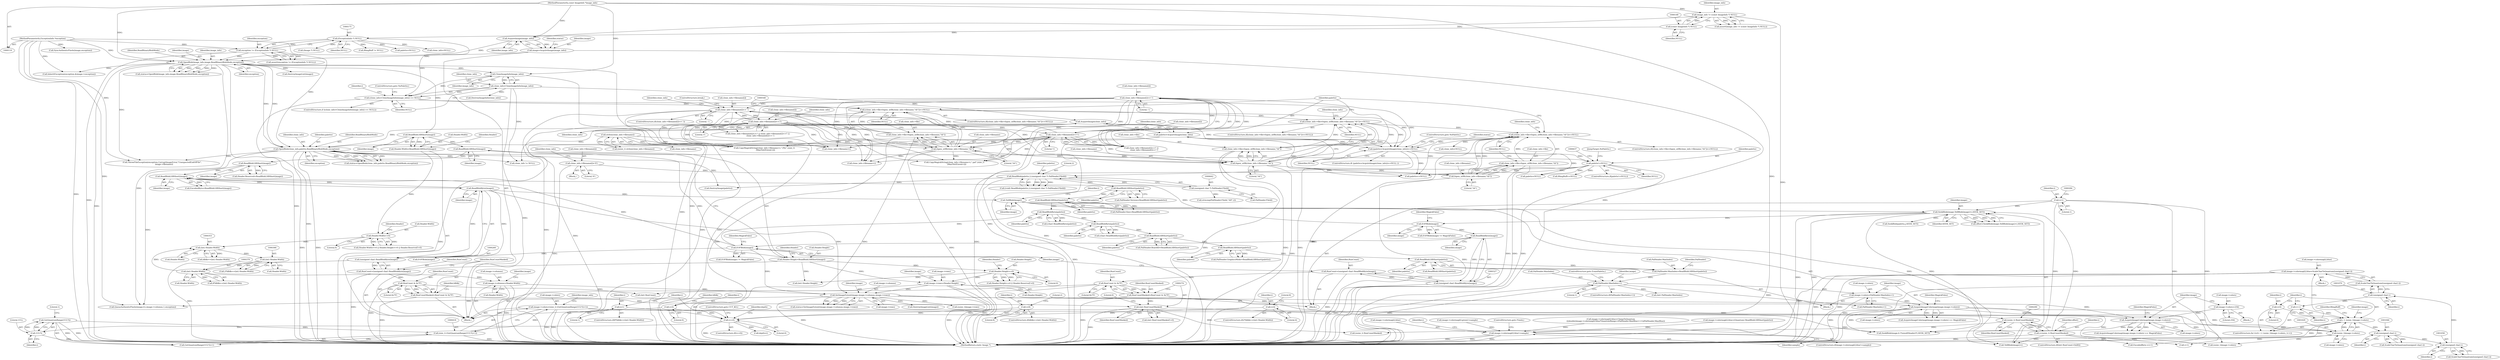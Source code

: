 digraph "0_ImageMagick_f6e9d0d9955e85bdd7540b251cd50d598dacc5e6_7@pointer" {
"1001060" [label="(Call,image->colormap[i].blue=ScaleCharToQuantum((unsigned char) i))"];
"1001068" [label="(Call,ScaleCharToQuantum((unsigned char) i))"];
"1001069" [label="(Call,(unsigned char) i)"];
"1001057" [label="(Call,(unsigned char) i)"];
"1001045" [label="(Call,(unsigned char) i)"];
"1001026" [label="(Call,i < (ssize_t)image->colors)"];
"1001023" [label="(Call,i=0)"];
"1001033" [label="(Call,i++)"];
"1001028" [label="(Call,(ssize_t)image->colors)"];
"1000748" [label="(Call,AcquireImageColormap(image,image->colors))"];
"1000434" [label="(Call,SetImageExtent(image,image->columns,image->rows))"];
"1000332" [label="(Call,EOFBlob(image))"];
"1000328" [label="(Call,ReadBlobByte(image))"];
"1000310" [label="(Call,EOFBlob(image))"];
"1000294" [label="(Call,SeekBlob(image,TellBlob(image)+i,SEEK_SET))"];
"1000297" [label="(Call,TellBlob(image))"];
"1000261" [label="(Call,ReadBlobByte(image))"];
"1000255" [label="(Call,ReadBlobLSBShort(image))"];
"1000229" [label="(Call,ReadBlobLSBShort(image))"];
"1000223" [label="(Call,ReadBlobLSBShort(image))"];
"1000217" [label="(Call,ReadBlobLSBShort(image))"];
"1000189" [label="(Call,OpenBlob(image_info,image,ReadBinaryBlobMode,exception))"];
"1000185" [label="(Call,AcquireImage(image_info))"];
"1000145" [label="(Call,image_info != (const ImageInfo *) NULL)"];
"1000120" [label="(MethodParameterIn,const ImageInfo *image_info)"];
"1000147" [label="(Call,(const ImageInfo *) NULL)"];
"1000183" [label="(Call,image=AcquireImage(image_info))"];
"1000172" [label="(Call,exception != (ExceptionInfo *) NULL)"];
"1000121" [label="(MethodParameterIn,ExceptionInfo *exception)"];
"1000174" [label="(Call,(ExceptionInfo *) NULL)"];
"1000287" [label="(Call,i=(ssize_t) RunCountMasked)"];
"1000289" [label="(Call,(ssize_t) RunCountMasked)"];
"1000273" [label="(Call,(int) RunCountMasked)"];
"1000263" [label="(Call,RunCountMasked=RunCount & 0x7F)"];
"1000265" [label="(Call,RunCount & 0x7F)"];
"1000257" [label="(Call,RunCount=(unsigned char) ReadBlobByte(image))"];
"1000259" [label="(Call,(unsigned char) ReadBlobByte(image))"];
"1000336" [label="(Call,RunCountMasked=RunCount & 0x7F)"];
"1000338" [label="(Call,RunCount & 0x7F)"];
"1000324" [label="(Call,RunCount=(unsigned char) ReadBlobByte(image))"];
"1000326" [label="(Call,(unsigned char) ReadBlobByte(image))"];
"1000278" [label="(Call,i=1)"];
"1000394" [label="(Call,image->columns=Header.Width)"];
"1000378" [label="(Call,(int) Header.Width)"];
"1000365" [label="(Call,(int) Header.Width)"];
"1000352" [label="(Call,(int) Header.Width)"];
"1000233" [label="(Call,Header.Width==0)"];
"1000213" [label="(Call,Header.Width=ReadBlobLSBShort(image))"];
"1000401" [label="(Call,image->rows=Header.Height)"];
"1000239" [label="(Call,Header.Height==0)"];
"1000219" [label="(Call,Header.Height=ReadBlobLSBShort(image))"];
"1000737" [label="(Call,image->colors=PalHeader.MaxIndex+1)"];
"1000731" [label="(Call,PalHeader.MaxIndex<1)"];
"1000696" [label="(Call,PalHeader.MaxIndex=ReadBlobLSBShort(palette))"];
"1000700" [label="(Call,ReadBlobLSBShort(palette))"];
"1000694" [label="(Call,ReadBlobLSBShort(palette))"];
"1000688" [label="(Call,ReadBlobLSBShort(palette))"];
"1000682" [label="(Call,ReadBlobByte(palette))"];
"1000674" [label="(Call,ReadBlobByte(palette))"];
"1000666" [label="(Call,ReadBlobLSBShort(palette))"];
"1000660" [label="(Call,ReadBlobLSBShort(palette))"];
"1000638" [label="(Call,ReadBlob(palette,2,(unsigned char *) PalHeader.FileId))"];
"1000632" [label="(Call,palette!=NULL)"];
"1000612" [label="(Call,OpenBlob(clone_info,palette,ReadBinaryBlobMode,exception))"];
"1000606" [label="(Call,AcquireImage(clone_info))"];
"1000458" [label="(Call,clone_info=CloneImageInfo(image_info))"];
"1000460" [label="(Call,CloneImageInfo(image_info))"];
"1000604" [label="(Call,palette=AcquireImage(clone_info))"];
"1000603" [label="(Call,(palette=AcquireImage(clone_info))==NULL)"];
"1000582" [label="(Call,(clone_info->file=fopen_utf8(clone_info->filename,\"rb\"))==NULL)"];
"1000583" [label="(Call,clone_info->file=fopen_utf8(clone_info->filename,\"rb\"))"];
"1000587" [label="(Call,fopen_utf8(clone_info->filename,\"rb\"))"];
"1000574" [label="(Call,clone_info->filename[i]='\0')"];
"1000567" [label="(Call,fopen_utf8(clone_info->filename,\"rb\"))"];
"1000508" [label="(Call,clone_info->filename[i]==':')"];
"1000501" [label="(Call,clone_info->filename[i]=='\\')"];
"1000493" [label="(Call,clone_info->filename[i]=='/')"];
"1000482" [label="(Call,clone_info->filename[i]=='.')"];
"1000540" [label="(Call,fopen_utf8(clone_info->filename,\"rb\"))"];
"1000468" [label="(Call,strlen(clone_info->filename))"];
"1000562" [label="(Call,(clone_info->file=fopen_utf8(clone_info->filename,\"rb\"))==NULL)"];
"1000563" [label="(Call,clone_info->file=fopen_utf8(clone_info->filename,\"rb\"))"];
"1000535" [label="(Call,(clone_info->file=fopen_utf8(clone_info->filename,\"rb\"))==NULL)"];
"1000536" [label="(Call,clone_info->file=fopen_utf8(clone_info->filename,\"rb\"))"];
"1000457" [label="(Call,(clone_info=CloneImageInfo(image_info)) == NULL)"];
"1000641" [label="(Call,(unsigned char *) PalHeader.FileId)"];
"1000413" [label="(Call,image->colors=(size_t) (GetQuantumRange(1UL*i)+1))"];
"1000417" [label="(Call,(size_t) (GetQuantumRange(1UL*i)+1))"];
"1000420" [label="(Call,GetQuantumRange(1UL*i))"];
"1000421" [label="(Call,1UL*i)"];
"1000387" [label="(Call,i==0)"];
"1000383" [label="(Call,i=1)"];
"1000346" [label="(Call,i=0)"];
"1000357" [label="(Call,i=8)"];
"1000370" [label="(Call,i=4)"];
"1001011" [label="(Call,AcquireImageColormap(image,image->colors))"];
"1001004" [label="(Call,image->colors=256)"];
"1001301" [label="(Call,image->colormap[i].blue!=sample)"];
"1001420" [label="(Call,clone_info != NULL)"];
"1000321" [label="(Call,(ssize_t) RunCountMasked)"];
"1000312" [label="(Identifier,MagickFalse)"];
"1000188" [label="(Identifier,status)"];
"1000461" [label="(Identifier,image_info)"];
"1000192" [label="(Identifier,ReadBinaryBlobMode)"];
"1000739" [label="(Identifier,image)"];
"1000574" [label="(Call,clone_info->filename[i]='\0')"];
"1000572" [label="(Identifier,NULL)"];
"1000454" [label="(Call,DestroyImageList(image))"];
"1000291" [label="(Identifier,RunCountMasked)"];
"1000310" [label="(Call,EOFBlob(image))"];
"1000613" [label="(Identifier,clone_info)"];
"1001026" [label="(Call,i < (ssize_t)image->colors)"];
"1000227" [label="(Identifier,Header)"];
"1000287" [label="(Call,i=(ssize_t) RunCountMasked)"];
"1000606" [label="(Call,AcquireImage(clone_info))"];
"1000568" [label="(Call,clone_info->filename)"];
"1000674" [label="(Call,ReadBlobByte(palette))"];
"1000488" [label="(Literal,'.')"];
"1000582" [label="(Call,(clone_info->file=fopen_utf8(clone_info->filename,\"rb\"))==NULL)"];
"1000534" [label="(ControlStructure,if((clone_info->file=fopen_utf8(clone_info->filename,\"rb\"))==NULL))"];
"1000333" [label="(Identifier,image)"];
"1000459" [label="(Identifier,clone_info)"];
"1001263" [label="(Call,(ssize_t)image->colors)"];
"1000359" [label="(Literal,8)"];
"1000380" [label="(Call,Header.Width)"];
"1000348" [label="(Literal,0)"];
"1000493" [label="(Call,clone_info->filename[i]=='/')"];
"1000185" [label="(Call,AcquireImage(image_info))"];
"1000294" [label="(Call,SeekBlob(image,TellBlob(image)+i,SEEK_SET))"];
"1000608" [label="(Identifier,NULL)"];
"1000545" [label="(Identifier,NULL)"];
"1000661" [label="(Identifier,palette)"];
"1000631" [label="(ControlStructure,if(palette!=NULL))"];
"1000401" [label="(Call,image->rows=Header.Height)"];
"1000583" [label="(Call,clone_info->file=fopen_utf8(clone_info->filename,\"rb\"))"];
"1001012" [label="(Identifier,image)"];
"1000730" [label="(ControlStructure,if(PalHeader.MaxIndex<1))"];
"1000947" [label="(Call,image->colormap[i].blue=(Quantum) ReadBlobLSBShort(palette))"];
"1000636" [label="(Call,(void) ReadBlob(palette,2,(unsigned char *) PalHeader.FileId))"];
"1000584" [label="(Call,clone_info->file)"];
"1001301" [label="(Call,image->colormap[i].blue!=sample)"];
"1000144" [label="(Call,assert(image_info != (const ImageInfo *) NULL))"];
"1000540" [label="(Call,fopen_utf8(clone_info->filename,\"rb\"))"];
"1001068" [label="(Call,ScaleCharToQuantum((unsigned char) i))"];
"1000834" [label="(Call,SeekBlob(palette,j,SEEK_SET))"];
"1001025" [label="(Literal,0)"];
"1000340" [label="(Literal,0x7F)"];
"1000581" [label="(ControlStructure,if((clone_info->file=fopen_utf8(clone_info->filename,\"rb\"))==NULL))"];
"1000591" [label="(Literal,\"rb\")"];
"1001342" [label="(Call,(ssize_t)image->rows)"];
"1000635" [label="(Block,)"];
"1000511" [label="(Identifier,clone_info)"];
"1000283" [label="(Call,(int) RunCount)"];
"1000602" [label="(ControlStructure,if( (palette=AcquireImage(clone_info))==NULL ))"];
"1001016" [label="(Identifier,MagickFalse)"];
"1000612" [label="(Call,OpenBlob(clone_info,palette,ReadBinaryBlobMode,exception))"];
"1000541" [label="(Call,clone_info->filename)"];
"1000265" [label="(Call,RunCount & 0x7F)"];
"1000234" [label="(Call,Header.Width)"];
"1000326" [label="(Call,(unsigned char) ReadBlobByte(image))"];
"1000682" [label="(Call,ReadBlobByte(palette))"];
"1000998" [label="(JumpTarget,NoPalette:)"];
"1000490" [label="(ControlStructure,break;)"];
"1000694" [label="(Call,ReadBlobLSBShort(palette))"];
"1000207" [label="(Call,palette=NULL)"];
"1000221" [label="(Identifier,Header)"];
"1001302" [label="(Call,image->colormap[i].blue)"];
"1000420" [label="(Call,GetQuantumRange(1UL*i))"];
"1000456" [label="(ControlStructure,if ((clone_info=CloneImageInfo(image_info)) == NULL))"];
"1000336" [label="(Call,RunCountMasked=RunCount & 0x7F)"];
"1000732" [label="(Call,PalHeader.MaxIndex)"];
"1000800" [label="(Call,(int) PalHeader.MaxIndex)"];
"1000189" [label="(Call,OpenBlob(image_info,image,ReadBinaryBlobMode,exception))"];
"1000502" [label="(Call,clone_info->filename[i])"];
"1000173" [label="(Identifier,exception)"];
"1000689" [label="(Identifier,palette)"];
"1000610" [label="(Call,status=OpenBlob(clone_info,palette,ReadBinaryBlobMode,exception))"];
"1001069" [label="(Call,(unsigned char) i)"];
"1000191" [label="(Identifier,image)"];
"1001309" [label="(Identifier,sample)"];
"1000434" [label="(Call,SetImageExtent(image,image->columns,image->rows))"];
"1000567" [label="(Call,fopen_utf8(clone_info->filename,\"rb\"))"];
"1000458" [label="(Call,clone_info=CloneImageInfo(image_info))"];
"1000410" [label="(Identifier,image)"];
"1000605" [label="(Identifier,palette)"];
"1000549" [label="(Call,CopyMagickString(clone_info->filename+i,\".pal\",(size_t)\n        (MaxTextExtent-i)))"];
"1000753" [label="(Identifier,MagickFalse)"];
"1000439" [label="(Call,image->rows)"];
"1000266" [label="(Identifier,RunCount)"];
"1000371" [label="(Identifier,i)"];
"1000648" [label="(Call,strncmp(PalHeader.FileId,\"AH\",2))"];
"1000634" [label="(Identifier,NULL)"];
"1000481" [label="(ControlStructure,if(clone_info->filename[i]=='.'))"];
"1000257" [label="(Call,RunCount=(unsigned char) ReadBlobByte(image))"];
"1000737" [label="(Call,image->colors=PalHeader.MaxIndex+1)"];
"1000564" [label="(Call,clone_info->file)"];
"1000684" [label="(Call,PalHeader.BoardID=ReadBlobLSBShort(palette))"];
"1000172" [label="(Call,exception != (ExceptionInfo *) NULL)"];
"1000256" [label="(Identifier,image)"];
"1000314" [label="(Call,EncodedByte-=i+1)"];
"1000667" [label="(Identifier,palette)"];
"1001022" [label="(ControlStructure,for (i=0; i < (ssize_t)image->colors; i++))"];
"1000258" [label="(Identifier,RunCount)"];
"1001034" [label="(Identifier,i)"];
"1000292" [label="(Call,offset=SeekBlob(image,TellBlob(image)+i,SEEK_SET))"];
"1000241" [label="(Identifier,Header)"];
"1000121" [label="(MethodParameterIn,ExceptionInfo *exception)"];
"1000388" [label="(Identifier,i)"];
"1000696" [label="(Call,PalHeader.MaxIndex=ReadBlobLSBShort(palette))"];
"1000316" [label="(Call,i+1)"];
"1001044" [label="(Call,ScaleCharToQuantum((unsigned char) i))"];
"1000370" [label="(Call,i=4)"];
"1000276" [label="(Literal,0)"];
"1000680" [label="(Call,(char) ReadBlobByte(palette))"];
"1000609" [label="(ControlStructure,goto NoPalette;)"];
"1000171" [label="(Call,assert(exception != (ExceptionInfo *) NULL))"];
"1000361" [label="(Call,2*ldblk==(int) Header.Width)"];
"1000580" [label="(Literal,'\0')"];
"1000562" [label="(Call,(clone_info->file=fopen_utf8(clone_info->filename,\"rb\"))==NULL)"];
"1000394" [label="(Call,image->columns=Header.Width)"];
"1000243" [label="(Literal,0)"];
"1001003" [label="(Block,)"];
"1000463" [label="(ControlStructure,goto NoPalette;)"];
"1000233" [label="(Call,Header.Width==0)"];
"1001027" [label="(Identifier,i)"];
"1001300" [label="(ControlStructure,if(image->colormap[i].blue!=sample))"];
"1000190" [label="(Identifier,image_info)"];
"1000614" [label="(Identifier,palette)"];
"1000499" [label="(Literal,'/')"];
"1000639" [label="(Identifier,palette)"];
"1000627" [label="(Call,palette=NULL)"];
"1000604" [label="(Call,palette=AcquireImage(clone_info))"];
"1000193" [label="(Identifier,exception)"];
"1000346" [label="(Call,i=0)"];
"1000641" [label="(Call,(unsigned char *) PalHeader.FileId)"];
"1000295" [label="(Identifier,image)"];
"1001269" [label="(Identifier,i)"];
"1000447" [label="(Call,InheritException(exception,&image->exception))"];
"1000700" [label="(Call,ReadBlobLSBShort(palette))"];
"1000643" [label="(Call,PalHeader.FileId)"];
"1001073" [label="(Identifier,BImgBuff)"];
"1000299" [label="(Identifier,i)"];
"1000210" [label="(Call,clone_info=NULL)"];
"1000741" [label="(Call,PalHeader.MaxIndex+1)"];
"1000469" [label="(Call,clone_info->filename)"];
"1000253" [label="(Call,EncodedByte=ReadBlobLSBShort(image))"];
"1000365" [label="(Call,(int) Header.Width)"];
"1000509" [label="(Call,clone_info->filename[i])"];
"1001008" [label="(Literal,256)"];
"1000383" [label="(Call,i=1)"];
"1000414" [label="(Call,image->colors)"];
"1000638" [label="(Call,ReadBlob(palette,2,(unsigned char *) PalHeader.FileId))"];
"1000575" [label="(Call,clone_info->filename[i])"];
"1000422" [label="(Literal,1UL)"];
"1000367" [label="(Call,Header.Width)"];
"1000640" [label="(Literal,2)"];
"1000184" [label="(Identifier,image)"];
"1000229" [label="(Call,ReadBlobLSBShort(image))"];
"1000536" [label="(Call,clone_info->file=fopen_utf8(clone_info->filename,\"rb\"))"];
"1001352" [label="(Call,QueueAuthenticPixels(image,0,i,image->columns,1,exception))"];
"1000615" [label="(Identifier,ReadBinaryBlobMode)"];
"1000749" [label="(Identifier,image)"];
"1000386" [label="(ControlStructure,if(i==0))"];
"1001432" [label="(Call,ThrowFileException(exception,CorruptImageError,\"UnexpectedEndOfFile\",\n      image->filename))"];
"1000279" [label="(Identifier,i)"];
"1000494" [label="(Call,clone_info->filename[i])"];
"1000424" [label="(Literal,1)"];
"1000338" [label="(Call,RunCount & 0x7F)"];
"1000376" [label="(Literal,8)"];
"1000277" [label="(Block,)"];
"1000351" [label="(Identifier,ldblk)"];
"1000611" [label="(Identifier,status)"];
"1001290" [label="(Call,image->colormap[i].green!=sample)"];
"1000656" [label="(Call,PalHeader.Version=ReadBlobLSBShort(palette))"];
"1000483" [label="(Call,clone_info->filename[i])"];
"1000183" [label="(Call,image=AcquireImage(image_info))"];
"1000262" [label="(Identifier,image)"];
"1001429" [label="(Call,EOFBlob(image))"];
"1001045" [label="(Call,(unsigned char) i)"];
"1001000" [label="(Call,palette==NULL)"];
"1000701" [label="(Identifier,palette)"];
"1000309" [label="(Call,EOFBlob(image) != MagickFalse)"];
"1000587" [label="(Call,fopen_utf8(clone_info->filename,\"rb\"))"];
"1000363" [label="(Literal,2)"];
"1000595" [label="(Identifier,clone_info)"];
"1000350" [label="(Call,ldblk==(int) Header.Width)"];
"1000666" [label="(Call,ReadBlobLSBShort(palette))"];
"1000413" [label="(Call,image->colors=(size_t) (GetQuantumRange(1UL*i)+1))"];
"1000230" [label="(Identifier,image)"];
"1001059" [label="(Identifier,i)"];
"1000280" [label="(Literal,1)"];
"1000514" [label="(Literal,':')"];
"1000697" [label="(Call,PalHeader.MaxIndex)"];
"1000573" [label="(Block,)"];
"1000293" [label="(Identifier,offset)"];
"1000500" [label="(Call,clone_info->filename[i]=='\\' ||\n         clone_info->filename[i]==':')"];
"1001310" [label="(ControlStructure,goto Finish;)"];
"1000390" [label="(ControlStructure,goto CUT_KO;)"];
"1001013" [label="(Call,image->colors)"];
"1000263" [label="(Call,RunCountMasked=RunCount & 0x7F)"];
"1001057" [label="(Call,(unsigned char) i)"];
"1000331" [label="(Call,EOFBlob(image) != MagickFalse)"];
"1000603" [label="(Call,(palette=AcquireImage(clone_info))==NULL)"];
"1000736" [label="(ControlStructure,goto ErasePalette;)"];
"1000255" [label="(Call,ReadBlobLSBShort(image))"];
"1000508" [label="(Call,clone_info->filename[i]==':')"];
"1000324" [label="(Call,RunCount=(unsigned char) ReadBlobByte(image))"];
"1000289" [label="(Call,(ssize_t) RunCountMasked)"];
"1000387" [label="(Call,i==0)"];
"1000223" [label="(Call,ReadBlobLSBShort(image))"];
"1000465" [label="(Identifier,i)"];
"1000217" [label="(Call,ReadBlobLSBShort(image))"];
"1000204" [label="(Call,(Image *) NULL)"];
"1000683" [label="(Identifier,palette)"];
"1000738" [label="(Call,image->colors)"];
"1000267" [label="(Literal,0x7F)"];
"1000417" [label="(Call,(size_t) (GetQuantumRange(1UL*i)+1))"];
"1000147" [label="(Call,(const ImageInfo *) NULL)"];
"1001056" [label="(Call,ScaleCharToQuantum((unsigned char) i))"];
"1000238" [label="(Call,Header.Height==0 || Header.Reserved!=0)"];
"1000704" [label="(Identifier,PalHeader)"];
"1000349" [label="(ControlStructure,if(ldblk==(int) Header.Width))"];
"1000588" [label="(Call,clone_info->filename)"];
"1000482" [label="(Call,clone_info->filename[i]=='.')"];
"1000492" [label="(Call,clone_info->filename[i]=='/' || clone_info->filename[i]=='\\' ||\n         clone_info->filename[i]==':')"];
"1000261" [label="(Call,ReadBlobByte(image))"];
"1000598" [label="(Call,clone_info=NULL)"];
"1000633" [label="(Identifier,palette)"];
"1000632" [label="(Call,palette!=NULL)"];
"1000577" [label="(Identifier,clone_info)"];
"1000460" [label="(Call,CloneImageInfo(image_info))"];
"1000507" [label="(Literal,'\\')"];
"1000122" [label="(Block,)"];
"1000968" [label="(Call,image->colormap[i].blue=ClampToQuantum\n                (((double)image->colormap[i].blue*QuantumRange+(PalHeader.MaxBlue>>1))/PalHeader.MaxBlue))"];
"1000296" [label="(Call,TellBlob(image)+i)"];
"1000145" [label="(Call,image_info != (const ImageInfo *) NULL)"];
"1001107" [label="(Call,(int) Header.Height)"];
"1000358" [label="(Identifier,i)"];
"1000337" [label="(Identifier,RunCountMasked)"];
"1000731" [label="(Call,PalHeader.MaxIndex<1)"];
"1001071" [label="(Identifier,i)"];
"1000385" [label="(Literal,1)"];
"1000214" [label="(Call,Header.Width)"];
"1000403" [label="(Identifier,image)"];
"1001005" [label="(Call,image->colors)"];
"1000237" [label="(Literal,0)"];
"1000675" [label="(Identifier,palette)"];
"1001023" [label="(Call,i=0)"];
"1001030" [label="(Call,image->colors)"];
"1000625" [label="(Call,DestroyImage(palette))"];
"1001084" [label="(Call,BImgBuff==NULL)"];
"1000275" [label="(Identifier,RunCountMasked)"];
"1000735" [label="(Literal,1)"];
"1000325" [label="(Identifier,RunCount)"];
"1001011" [label="(Call,AcquireImageColormap(image,image->colors))"];
"1000224" [label="(Identifier,image)"];
"1000332" [label="(Call,EOFBlob(image))"];
"1000392" [label="(Identifier,depth)"];
"1000339" [label="(Identifier,RunCount)"];
"1000372" [label="(Literal,4)"];
"1000281" [label="(ControlStructure,if((int) RunCount<0x80))"];
"1000695" [label="(Identifier,palette)"];
"1001040" [label="(Identifier,image)"];
"1000273" [label="(Call,(int) RunCountMasked)"];
"1001033" [label="(Call,i++)"];
"1000240" [label="(Call,Header.Height)"];
"1000421" [label="(Call,1UL*i)"];
"1000354" [label="(Call,Header.Width)"];
"1000706" [label="(Call,ReadBlobLSBShort(palette))"];
"1001090" [label="(Call,SeekBlob(image,6 /*sizeof(Header)*/,SEEK_SET))"];
"1001010" [label="(Call,AcquireImageColormap(image,image->colors) == MagickFalse)"];
"1000544" [label="(Literal,\"rb\")"];
"1000373" [label="(ControlStructure,if(8*ldblk==(int) Header.Width))"];
"1000672" [label="(Call,(char) ReadBlobByte(palette))"];
"1001024" [label="(Identifier,i)"];
"1000219" [label="(Call,Header.Height=ReadBlobLSBShort(image))"];
"1000347" [label="(Identifier,i)"];
"1001395" [label="(Call,SyncAuthenticPixels(image,exception))"];
"1000186" [label="(Identifier,image_info)"];
"1000561" [label="(ControlStructure,if((clone_info->file=fopen_utf8(clone_info->filename,\"rb\"))==NULL))"];
"1000535" [label="(Call,(clone_info->file=fopen_utf8(clone_info->filename,\"rb\"))==NULL)"];
"1000585" [label="(Identifier,clone_info)"];
"1000537" [label="(Call,clone_info->file)"];
"1000432" [label="(Call,status=SetImageExtent(image,image->columns,image->rows))"];
"1000300" [label="(Identifier,SEEK_SET)"];
"1000328" [label="(Call,ReadBlobByte(image))"];
"1001061" [label="(Call,image->colormap[i].blue)"];
"1000311" [label="(Identifier,image)"];
"1000435" [label="(Identifier,image)"];
"1000592" [label="(Identifier,NULL)"];
"1000232" [label="(Call,Header.Width==0 || Header.Height==0 || Header.Reserved!=0)"];
"1000352" [label="(Call,(int) Header.Width)"];
"1000391" [label="(Call,depth=i)"];
"1000662" [label="(Call,PalHeader.Size=ReadBlobLSBShort(palette))"];
"1000374" [label="(Call,8*ldblk==(int) Header.Width)"];
"1001446" [label="(MethodReturn,static Image *)"];
"1000563" [label="(Call,clone_info->file=fopen_utf8(clone_info->filename,\"rb\"))"];
"1001035" [label="(Block,)"];
"1000457" [label="(Call,(clone_info=CloneImageInfo(image_info)) == NULL)"];
"1000269" [label="(Identifier,ldblk)"];
"1000239" [label="(Call,Header.Height==0)"];
"1000747" [label="(Call,AcquireImageColormap(image,image->colors) == MagickFalse)"];
"1000419" [label="(Call,GetQuantumRange(1UL*i)+1)"];
"1000246" [label="(Identifier,Header)"];
"1001060" [label="(Call,image->colormap[i].blue=ScaleCharToQuantum((unsigned char) i))"];
"1000384" [label="(Identifier,i)"];
"1000504" [label="(Identifier,clone_info)"];
"1000748" [label="(Call,AcquireImageColormap(image,image->colors))"];
"1000395" [label="(Call,image->columns)"];
"1000660" [label="(Call,ReadBlobLSBShort(palette))"];
"1000288" [label="(Identifier,i)"];
"1000523" [label="(Call,clone_info->filename+i)"];
"1000149" [label="(Identifier,NULL)"];
"1000402" [label="(Call,image->rows)"];
"1000423" [label="(Identifier,i)"];
"1000571" [label="(Literal,\"rb\")"];
"1000398" [label="(Call,Header.Width)"];
"1000468" [label="(Call,strlen(clone_info->filename))"];
"1000550" [label="(Call,clone_info->filename+i)"];
"1000466" [label="(Call,(ssize_t) strlen(clone_info->filename))"];
"1000174" [label="(Call,(ExceptionInfo *) NULL)"];
"1000750" [label="(Call,image->colors)"];
"1000616" [label="(Identifier,exception)"];
"1000272" [label="(Call,(int) RunCountMasked!=0)"];
"1000329" [label="(Identifier,image)"];
"1000298" [label="(Identifier,image)"];
"1000496" [label="(Identifier,clone_info)"];
"1000360" [label="(ControlStructure,if(2*ldblk==(int) Header.Width))"];
"1000522" [label="(Call,CopyMagickString(clone_info->filename+i,\".PAL\",(size_t)\n    (MaxTextExtent-i)))"];
"1000176" [label="(Identifier,NULL)"];
"1000596" [label="(Call,DestroyImageInfo(clone_info))"];
"1000264" [label="(Identifier,RunCountMasked)"];
"1001402" [label="(Call,BImgBuff != NULL)"];
"1000278" [label="(Call,i=1)"];
"1000120" [label="(MethodParameterIn,const ImageInfo *image_info)"];
"1000607" [label="(Identifier,clone_info)"];
"1000201" [label="(Call,DestroyImageList(image))"];
"1000357" [label="(Call,i=8)"];
"1000220" [label="(Call,Header.Height)"];
"1000690" [label="(Call,PalHeader.GraphicsMode=ReadBlobLSBShort(palette))"];
"1000334" [label="(Identifier,MagickFalse)"];
"1000688" [label="(Call,ReadBlobLSBShort(palette))"];
"1000501" [label="(Call,clone_info->filename[i]=='\\')"];
"1000187" [label="(Call,status=OpenBlob(image_info,image,ReadBinaryBlobMode,exception))"];
"1000378" [label="(Call,(int) Header.Width)"];
"1000218" [label="(Identifier,image)"];
"1001047" [label="(Identifier,i)"];
"1000462" [label="(Identifier,NULL)"];
"1000225" [label="(Call,Header.Reserved=ReadBlobLSBShort(image))"];
"1000405" [label="(Call,Header.Height)"];
"1001028" [label="(Call,(ssize_t)image->colors)"];
"1000259" [label="(Call,(unsigned char) ReadBlobByte(image))"];
"1000428" [label="(Identifier,image_info)"];
"1001004" [label="(Call,image->colors=256)"];
"1000436" [label="(Call,image->columns)"];
"1000297" [label="(Call,TellBlob(image))"];
"1000146" [label="(Identifier,image_info)"];
"1000213" [label="(Call,Header.Width=ReadBlobLSBShort(image))"];
"1000389" [label="(Literal,0)"];
"1001060" -> "1001035"  [label="AST: "];
"1001060" -> "1001068"  [label="CFG: "];
"1001061" -> "1001060"  [label="AST: "];
"1001068" -> "1001060"  [label="AST: "];
"1001034" -> "1001060"  [label="CFG: "];
"1001060" -> "1001446"  [label="DDG: "];
"1001060" -> "1001446"  [label="DDG: "];
"1001068" -> "1001060"  [label="DDG: "];
"1001060" -> "1001301"  [label="DDG: "];
"1001068" -> "1001069"  [label="CFG: "];
"1001069" -> "1001068"  [label="AST: "];
"1001068" -> "1001446"  [label="DDG: "];
"1001069" -> "1001068"  [label="DDG: "];
"1001069" -> "1001071"  [label="CFG: "];
"1001070" -> "1001069"  [label="AST: "];
"1001071" -> "1001069"  [label="AST: "];
"1001069" -> "1001033"  [label="DDG: "];
"1001057" -> "1001069"  [label="DDG: "];
"1001057" -> "1001056"  [label="AST: "];
"1001057" -> "1001059"  [label="CFG: "];
"1001058" -> "1001057"  [label="AST: "];
"1001059" -> "1001057"  [label="AST: "];
"1001056" -> "1001057"  [label="CFG: "];
"1001057" -> "1001056"  [label="DDG: "];
"1001045" -> "1001057"  [label="DDG: "];
"1001045" -> "1001044"  [label="AST: "];
"1001045" -> "1001047"  [label="CFG: "];
"1001046" -> "1001045"  [label="AST: "];
"1001047" -> "1001045"  [label="AST: "];
"1001044" -> "1001045"  [label="CFG: "];
"1001045" -> "1001044"  [label="DDG: "];
"1001026" -> "1001045"  [label="DDG: "];
"1001026" -> "1001022"  [label="AST: "];
"1001026" -> "1001028"  [label="CFG: "];
"1001027" -> "1001026"  [label="AST: "];
"1001028" -> "1001026"  [label="AST: "];
"1001040" -> "1001026"  [label="CFG: "];
"1001073" -> "1001026"  [label="CFG: "];
"1001026" -> "1001446"  [label="DDG: "];
"1001026" -> "1001446"  [label="DDG: "];
"1001023" -> "1001026"  [label="DDG: "];
"1001033" -> "1001026"  [label="DDG: "];
"1001028" -> "1001026"  [label="DDG: "];
"1001023" -> "1001022"  [label="AST: "];
"1001023" -> "1001025"  [label="CFG: "];
"1001024" -> "1001023"  [label="AST: "];
"1001025" -> "1001023"  [label="AST: "];
"1001027" -> "1001023"  [label="CFG: "];
"1001033" -> "1001022"  [label="AST: "];
"1001033" -> "1001034"  [label="CFG: "];
"1001034" -> "1001033"  [label="AST: "];
"1001027" -> "1001033"  [label="CFG: "];
"1001028" -> "1001030"  [label="CFG: "];
"1001029" -> "1001028"  [label="AST: "];
"1001030" -> "1001028"  [label="AST: "];
"1001028" -> "1001446"  [label="DDG: "];
"1000748" -> "1001028"  [label="DDG: "];
"1000413" -> "1001028"  [label="DDG: "];
"1001011" -> "1001028"  [label="DDG: "];
"1001028" -> "1001263"  [label="DDG: "];
"1000748" -> "1000747"  [label="AST: "];
"1000748" -> "1000750"  [label="CFG: "];
"1000749" -> "1000748"  [label="AST: "];
"1000750" -> "1000748"  [label="AST: "];
"1000753" -> "1000748"  [label="CFG: "];
"1000748" -> "1001446"  [label="DDG: "];
"1000748" -> "1000747"  [label="DDG: "];
"1000748" -> "1000747"  [label="DDG: "];
"1000434" -> "1000748"  [label="DDG: "];
"1000737" -> "1000748"  [label="DDG: "];
"1000748" -> "1001011"  [label="DDG: "];
"1000748" -> "1001090"  [label="DDG: "];
"1000748" -> "1001263"  [label="DDG: "];
"1000434" -> "1000432"  [label="AST: "];
"1000434" -> "1000439"  [label="CFG: "];
"1000435" -> "1000434"  [label="AST: "];
"1000436" -> "1000434"  [label="AST: "];
"1000439" -> "1000434"  [label="AST: "];
"1000432" -> "1000434"  [label="CFG: "];
"1000434" -> "1001446"  [label="DDG: "];
"1000434" -> "1001446"  [label="DDG: "];
"1000434" -> "1000432"  [label="DDG: "];
"1000434" -> "1000432"  [label="DDG: "];
"1000434" -> "1000432"  [label="DDG: "];
"1000332" -> "1000434"  [label="DDG: "];
"1000261" -> "1000434"  [label="DDG: "];
"1000394" -> "1000434"  [label="DDG: "];
"1000401" -> "1000434"  [label="DDG: "];
"1000434" -> "1000454"  [label="DDG: "];
"1000434" -> "1001011"  [label="DDG: "];
"1000434" -> "1001090"  [label="DDG: "];
"1000434" -> "1001342"  [label="DDG: "];
"1000434" -> "1001352"  [label="DDG: "];
"1000332" -> "1000331"  [label="AST: "];
"1000332" -> "1000333"  [label="CFG: "];
"1000333" -> "1000332"  [label="AST: "];
"1000334" -> "1000332"  [label="CFG: "];
"1000332" -> "1000255"  [label="DDG: "];
"1000332" -> "1000297"  [label="DDG: "];
"1000332" -> "1000331"  [label="DDG: "];
"1000328" -> "1000332"  [label="DDG: "];
"1000332" -> "1001429"  [label="DDG: "];
"1000328" -> "1000326"  [label="AST: "];
"1000328" -> "1000329"  [label="CFG: "];
"1000329" -> "1000328"  [label="AST: "];
"1000326" -> "1000328"  [label="CFG: "];
"1000328" -> "1000326"  [label="DDG: "];
"1000310" -> "1000328"  [label="DDG: "];
"1000310" -> "1000309"  [label="AST: "];
"1000310" -> "1000311"  [label="CFG: "];
"1000311" -> "1000310"  [label="AST: "];
"1000312" -> "1000310"  [label="CFG: "];
"1000310" -> "1000255"  [label="DDG: "];
"1000310" -> "1000309"  [label="DDG: "];
"1000294" -> "1000310"  [label="DDG: "];
"1000294" -> "1000292"  [label="AST: "];
"1000294" -> "1000300"  [label="CFG: "];
"1000295" -> "1000294"  [label="AST: "];
"1000296" -> "1000294"  [label="AST: "];
"1000300" -> "1000294"  [label="AST: "];
"1000292" -> "1000294"  [label="CFG: "];
"1000294" -> "1001446"  [label="DDG: "];
"1000294" -> "1001446"  [label="DDG: "];
"1000294" -> "1000292"  [label="DDG: "];
"1000294" -> "1000292"  [label="DDG: "];
"1000294" -> "1000292"  [label="DDG: "];
"1000297" -> "1000294"  [label="DDG: "];
"1000287" -> "1000294"  [label="DDG: "];
"1000278" -> "1000294"  [label="DDG: "];
"1000294" -> "1000834"  [label="DDG: "];
"1000294" -> "1001090"  [label="DDG: "];
"1000297" -> "1000296"  [label="AST: "];
"1000297" -> "1000298"  [label="CFG: "];
"1000298" -> "1000297"  [label="AST: "];
"1000299" -> "1000297"  [label="CFG: "];
"1000297" -> "1000296"  [label="DDG: "];
"1000261" -> "1000297"  [label="DDG: "];
"1000261" -> "1000259"  [label="AST: "];
"1000261" -> "1000262"  [label="CFG: "];
"1000262" -> "1000261"  [label="AST: "];
"1000259" -> "1000261"  [label="CFG: "];
"1000261" -> "1000255"  [label="DDG: "];
"1000261" -> "1000259"  [label="DDG: "];
"1000255" -> "1000261"  [label="DDG: "];
"1000261" -> "1001429"  [label="DDG: "];
"1000255" -> "1000253"  [label="AST: "];
"1000255" -> "1000256"  [label="CFG: "];
"1000256" -> "1000255"  [label="AST: "];
"1000253" -> "1000255"  [label="CFG: "];
"1000255" -> "1000253"  [label="DDG: "];
"1000229" -> "1000255"  [label="DDG: "];
"1000229" -> "1000225"  [label="AST: "];
"1000229" -> "1000230"  [label="CFG: "];
"1000230" -> "1000229"  [label="AST: "];
"1000225" -> "1000229"  [label="CFG: "];
"1000229" -> "1000225"  [label="DDG: "];
"1000223" -> "1000229"  [label="DDG: "];
"1000223" -> "1000219"  [label="AST: "];
"1000223" -> "1000224"  [label="CFG: "];
"1000224" -> "1000223"  [label="AST: "];
"1000219" -> "1000223"  [label="CFG: "];
"1000223" -> "1000219"  [label="DDG: "];
"1000217" -> "1000223"  [label="DDG: "];
"1000217" -> "1000213"  [label="AST: "];
"1000217" -> "1000218"  [label="CFG: "];
"1000218" -> "1000217"  [label="AST: "];
"1000213" -> "1000217"  [label="CFG: "];
"1000217" -> "1000213"  [label="DDG: "];
"1000189" -> "1000217"  [label="DDG: "];
"1000189" -> "1000187"  [label="AST: "];
"1000189" -> "1000193"  [label="CFG: "];
"1000190" -> "1000189"  [label="AST: "];
"1000191" -> "1000189"  [label="AST: "];
"1000192" -> "1000189"  [label="AST: "];
"1000193" -> "1000189"  [label="AST: "];
"1000187" -> "1000189"  [label="CFG: "];
"1000189" -> "1001446"  [label="DDG: "];
"1000189" -> "1001446"  [label="DDG: "];
"1000189" -> "1001446"  [label="DDG: "];
"1000189" -> "1000187"  [label="DDG: "];
"1000189" -> "1000187"  [label="DDG: "];
"1000189" -> "1000187"  [label="DDG: "];
"1000189" -> "1000187"  [label="DDG: "];
"1000185" -> "1000189"  [label="DDG: "];
"1000120" -> "1000189"  [label="DDG: "];
"1000183" -> "1000189"  [label="DDG: "];
"1000172" -> "1000189"  [label="DDG: "];
"1000121" -> "1000189"  [label="DDG: "];
"1000189" -> "1000201"  [label="DDG: "];
"1000189" -> "1000447"  [label="DDG: "];
"1000189" -> "1000460"  [label="DDG: "];
"1000189" -> "1000612"  [label="DDG: "];
"1000189" -> "1000612"  [label="DDG: "];
"1000189" -> "1001352"  [label="DDG: "];
"1000189" -> "1001432"  [label="DDG: "];
"1000185" -> "1000183"  [label="AST: "];
"1000185" -> "1000186"  [label="CFG: "];
"1000186" -> "1000185"  [label="AST: "];
"1000183" -> "1000185"  [label="CFG: "];
"1000185" -> "1000183"  [label="DDG: "];
"1000145" -> "1000185"  [label="DDG: "];
"1000120" -> "1000185"  [label="DDG: "];
"1000145" -> "1000144"  [label="AST: "];
"1000145" -> "1000147"  [label="CFG: "];
"1000146" -> "1000145"  [label="AST: "];
"1000147" -> "1000145"  [label="AST: "];
"1000144" -> "1000145"  [label="CFG: "];
"1000145" -> "1001446"  [label="DDG: "];
"1000145" -> "1000144"  [label="DDG: "];
"1000145" -> "1000144"  [label="DDG: "];
"1000120" -> "1000145"  [label="DDG: "];
"1000147" -> "1000145"  [label="DDG: "];
"1000120" -> "1000119"  [label="AST: "];
"1000120" -> "1001446"  [label="DDG: "];
"1000120" -> "1000460"  [label="DDG: "];
"1000147" -> "1000149"  [label="CFG: "];
"1000148" -> "1000147"  [label="AST: "];
"1000149" -> "1000147"  [label="AST: "];
"1000147" -> "1000174"  [label="DDG: "];
"1000183" -> "1000122"  [label="AST: "];
"1000184" -> "1000183"  [label="AST: "];
"1000188" -> "1000183"  [label="CFG: "];
"1000183" -> "1001446"  [label="DDG: "];
"1000172" -> "1000171"  [label="AST: "];
"1000172" -> "1000174"  [label="CFG: "];
"1000173" -> "1000172"  [label="AST: "];
"1000174" -> "1000172"  [label="AST: "];
"1000171" -> "1000172"  [label="CFG: "];
"1000172" -> "1001446"  [label="DDG: "];
"1000172" -> "1000171"  [label="DDG: "];
"1000172" -> "1000171"  [label="DDG: "];
"1000121" -> "1000172"  [label="DDG: "];
"1000174" -> "1000172"  [label="DDG: "];
"1000121" -> "1000119"  [label="AST: "];
"1000121" -> "1001446"  [label="DDG: "];
"1000121" -> "1000447"  [label="DDG: "];
"1000121" -> "1000612"  [label="DDG: "];
"1000121" -> "1001352"  [label="DDG: "];
"1000121" -> "1001395"  [label="DDG: "];
"1000121" -> "1001432"  [label="DDG: "];
"1000174" -> "1000176"  [label="CFG: "];
"1000175" -> "1000174"  [label="AST: "];
"1000176" -> "1000174"  [label="AST: "];
"1000174" -> "1000204"  [label="DDG: "];
"1000174" -> "1000207"  [label="DDG: "];
"1000174" -> "1000210"  [label="DDG: "];
"1000174" -> "1000457"  [label="DDG: "];
"1000174" -> "1001402"  [label="DDG: "];
"1000287" -> "1000281"  [label="AST: "];
"1000287" -> "1000289"  [label="CFG: "];
"1000288" -> "1000287"  [label="AST: "];
"1000289" -> "1000287"  [label="AST: "];
"1000293" -> "1000287"  [label="CFG: "];
"1000287" -> "1001446"  [label="DDG: "];
"1000289" -> "1000287"  [label="DDG: "];
"1000287" -> "1000296"  [label="DDG: "];
"1000287" -> "1000314"  [label="DDG: "];
"1000287" -> "1000316"  [label="DDG: "];
"1000289" -> "1000291"  [label="CFG: "];
"1000290" -> "1000289"  [label="AST: "];
"1000291" -> "1000289"  [label="AST: "];
"1000273" -> "1000289"  [label="DDG: "];
"1000289" -> "1000321"  [label="DDG: "];
"1000273" -> "1000272"  [label="AST: "];
"1000273" -> "1000275"  [label="CFG: "];
"1000274" -> "1000273"  [label="AST: "];
"1000275" -> "1000273"  [label="AST: "];
"1000276" -> "1000273"  [label="CFG: "];
"1000273" -> "1001446"  [label="DDG: "];
"1000273" -> "1000272"  [label="DDG: "];
"1000263" -> "1000273"  [label="DDG: "];
"1000336" -> "1000273"  [label="DDG: "];
"1000273" -> "1000321"  [label="DDG: "];
"1000263" -> "1000122"  [label="AST: "];
"1000263" -> "1000265"  [label="CFG: "];
"1000264" -> "1000263"  [label="AST: "];
"1000265" -> "1000263"  [label="AST: "];
"1000269" -> "1000263"  [label="CFG: "];
"1000263" -> "1001446"  [label="DDG: "];
"1000265" -> "1000263"  [label="DDG: "];
"1000265" -> "1000263"  [label="DDG: "];
"1000265" -> "1000267"  [label="CFG: "];
"1000266" -> "1000265"  [label="AST: "];
"1000267" -> "1000265"  [label="AST: "];
"1000265" -> "1001446"  [label="DDG: "];
"1000257" -> "1000265"  [label="DDG: "];
"1000265" -> "1000283"  [label="DDG: "];
"1000257" -> "1000122"  [label="AST: "];
"1000257" -> "1000259"  [label="CFG: "];
"1000258" -> "1000257"  [label="AST: "];
"1000259" -> "1000257"  [label="AST: "];
"1000264" -> "1000257"  [label="CFG: "];
"1000257" -> "1001446"  [label="DDG: "];
"1000259" -> "1000257"  [label="DDG: "];
"1000260" -> "1000259"  [label="AST: "];
"1000259" -> "1001446"  [label="DDG: "];
"1000336" -> "1000277"  [label="AST: "];
"1000336" -> "1000338"  [label="CFG: "];
"1000337" -> "1000336"  [label="AST: "];
"1000338" -> "1000336"  [label="AST: "];
"1000274" -> "1000336"  [label="CFG: "];
"1000336" -> "1001446"  [label="DDG: "];
"1000338" -> "1000336"  [label="DDG: "];
"1000338" -> "1000336"  [label="DDG: "];
"1000338" -> "1000340"  [label="CFG: "];
"1000339" -> "1000338"  [label="AST: "];
"1000340" -> "1000338"  [label="AST: "];
"1000338" -> "1001446"  [label="DDG: "];
"1000338" -> "1000283"  [label="DDG: "];
"1000324" -> "1000338"  [label="DDG: "];
"1000324" -> "1000277"  [label="AST: "];
"1000324" -> "1000326"  [label="CFG: "];
"1000325" -> "1000324"  [label="AST: "];
"1000326" -> "1000324"  [label="AST: "];
"1000333" -> "1000324"  [label="CFG: "];
"1000324" -> "1001446"  [label="DDG: "];
"1000326" -> "1000324"  [label="DDG: "];
"1000327" -> "1000326"  [label="AST: "];
"1000326" -> "1001446"  [label="DDG: "];
"1000278" -> "1000277"  [label="AST: "];
"1000278" -> "1000280"  [label="CFG: "];
"1000279" -> "1000278"  [label="AST: "];
"1000280" -> "1000278"  [label="AST: "];
"1000284" -> "1000278"  [label="CFG: "];
"1000278" -> "1000296"  [label="DDG: "];
"1000278" -> "1000314"  [label="DDG: "];
"1000278" -> "1000316"  [label="DDG: "];
"1000394" -> "1000122"  [label="AST: "];
"1000394" -> "1000398"  [label="CFG: "];
"1000395" -> "1000394"  [label="AST: "];
"1000398" -> "1000394"  [label="AST: "];
"1000403" -> "1000394"  [label="CFG: "];
"1000394" -> "1001446"  [label="DDG: "];
"1000394" -> "1001446"  [label="DDG: "];
"1000378" -> "1000394"  [label="DDG: "];
"1000378" -> "1000374"  [label="AST: "];
"1000378" -> "1000380"  [label="CFG: "];
"1000379" -> "1000378"  [label="AST: "];
"1000380" -> "1000378"  [label="AST: "];
"1000374" -> "1000378"  [label="CFG: "];
"1000378" -> "1000352"  [label="DDG: "];
"1000378" -> "1000374"  [label="DDG: "];
"1000365" -> "1000378"  [label="DDG: "];
"1000365" -> "1000361"  [label="AST: "];
"1000365" -> "1000367"  [label="CFG: "];
"1000366" -> "1000365"  [label="AST: "];
"1000367" -> "1000365"  [label="AST: "];
"1000361" -> "1000365"  [label="CFG: "];
"1000365" -> "1000361"  [label="DDG: "];
"1000352" -> "1000365"  [label="DDG: "];
"1000352" -> "1000350"  [label="AST: "];
"1000352" -> "1000354"  [label="CFG: "];
"1000353" -> "1000352"  [label="AST: "];
"1000354" -> "1000352"  [label="AST: "];
"1000350" -> "1000352"  [label="CFG: "];
"1000352" -> "1000350"  [label="DDG: "];
"1000233" -> "1000352"  [label="DDG: "];
"1000233" -> "1000232"  [label="AST: "];
"1000233" -> "1000237"  [label="CFG: "];
"1000234" -> "1000233"  [label="AST: "];
"1000237" -> "1000233"  [label="AST: "];
"1000241" -> "1000233"  [label="CFG: "];
"1000232" -> "1000233"  [label="CFG: "];
"1000233" -> "1000232"  [label="DDG: "];
"1000233" -> "1000232"  [label="DDG: "];
"1000213" -> "1000233"  [label="DDG: "];
"1000213" -> "1000122"  [label="AST: "];
"1000214" -> "1000213"  [label="AST: "];
"1000221" -> "1000213"  [label="CFG: "];
"1000401" -> "1000122"  [label="AST: "];
"1000401" -> "1000405"  [label="CFG: "];
"1000402" -> "1000401"  [label="AST: "];
"1000405" -> "1000401"  [label="AST: "];
"1000410" -> "1000401"  [label="CFG: "];
"1000401" -> "1001446"  [label="DDG: "];
"1000401" -> "1001446"  [label="DDG: "];
"1000239" -> "1000401"  [label="DDG: "];
"1000219" -> "1000401"  [label="DDG: "];
"1000239" -> "1000238"  [label="AST: "];
"1000239" -> "1000243"  [label="CFG: "];
"1000240" -> "1000239"  [label="AST: "];
"1000243" -> "1000239"  [label="AST: "];
"1000246" -> "1000239"  [label="CFG: "];
"1000238" -> "1000239"  [label="CFG: "];
"1000239" -> "1000238"  [label="DDG: "];
"1000239" -> "1000238"  [label="DDG: "];
"1000219" -> "1000239"  [label="DDG: "];
"1000239" -> "1001107"  [label="DDG: "];
"1000219" -> "1000122"  [label="AST: "];
"1000220" -> "1000219"  [label="AST: "];
"1000227" -> "1000219"  [label="CFG: "];
"1000219" -> "1001107"  [label="DDG: "];
"1000737" -> "1000635"  [label="AST: "];
"1000737" -> "1000741"  [label="CFG: "];
"1000738" -> "1000737"  [label="AST: "];
"1000741" -> "1000737"  [label="AST: "];
"1000749" -> "1000737"  [label="CFG: "];
"1000737" -> "1001446"  [label="DDG: "];
"1000731" -> "1000737"  [label="DDG: "];
"1000731" -> "1000730"  [label="AST: "];
"1000731" -> "1000735"  [label="CFG: "];
"1000732" -> "1000731"  [label="AST: "];
"1000735" -> "1000731"  [label="AST: "];
"1000736" -> "1000731"  [label="CFG: "];
"1000739" -> "1000731"  [label="CFG: "];
"1000731" -> "1001446"  [label="DDG: "];
"1000731" -> "1001446"  [label="DDG: "];
"1000696" -> "1000731"  [label="DDG: "];
"1000731" -> "1000741"  [label="DDG: "];
"1000731" -> "1000800"  [label="DDG: "];
"1000696" -> "1000635"  [label="AST: "];
"1000696" -> "1000700"  [label="CFG: "];
"1000697" -> "1000696"  [label="AST: "];
"1000700" -> "1000696"  [label="AST: "];
"1000704" -> "1000696"  [label="CFG: "];
"1000700" -> "1000696"  [label="DDG: "];
"1000700" -> "1000701"  [label="CFG: "];
"1000701" -> "1000700"  [label="AST: "];
"1000694" -> "1000700"  [label="DDG: "];
"1000700" -> "1000706"  [label="DDG: "];
"1000694" -> "1000690"  [label="AST: "];
"1000694" -> "1000695"  [label="CFG: "];
"1000695" -> "1000694"  [label="AST: "];
"1000690" -> "1000694"  [label="CFG: "];
"1000694" -> "1000690"  [label="DDG: "];
"1000688" -> "1000694"  [label="DDG: "];
"1000688" -> "1000684"  [label="AST: "];
"1000688" -> "1000689"  [label="CFG: "];
"1000689" -> "1000688"  [label="AST: "];
"1000684" -> "1000688"  [label="CFG: "];
"1000688" -> "1000684"  [label="DDG: "];
"1000682" -> "1000688"  [label="DDG: "];
"1000682" -> "1000680"  [label="AST: "];
"1000682" -> "1000683"  [label="CFG: "];
"1000683" -> "1000682"  [label="AST: "];
"1000680" -> "1000682"  [label="CFG: "];
"1000682" -> "1000680"  [label="DDG: "];
"1000674" -> "1000682"  [label="DDG: "];
"1000674" -> "1000672"  [label="AST: "];
"1000674" -> "1000675"  [label="CFG: "];
"1000675" -> "1000674"  [label="AST: "];
"1000672" -> "1000674"  [label="CFG: "];
"1000674" -> "1000672"  [label="DDG: "];
"1000666" -> "1000674"  [label="DDG: "];
"1000666" -> "1000662"  [label="AST: "];
"1000666" -> "1000667"  [label="CFG: "];
"1000667" -> "1000666"  [label="AST: "];
"1000662" -> "1000666"  [label="CFG: "];
"1000666" -> "1000662"  [label="DDG: "];
"1000660" -> "1000666"  [label="DDG: "];
"1000660" -> "1000656"  [label="AST: "];
"1000660" -> "1000661"  [label="CFG: "];
"1000661" -> "1000660"  [label="AST: "];
"1000656" -> "1000660"  [label="CFG: "];
"1000660" -> "1000656"  [label="DDG: "];
"1000638" -> "1000660"  [label="DDG: "];
"1000638" -> "1000636"  [label="AST: "];
"1000638" -> "1000641"  [label="CFG: "];
"1000639" -> "1000638"  [label="AST: "];
"1000640" -> "1000638"  [label="AST: "];
"1000641" -> "1000638"  [label="AST: "];
"1000636" -> "1000638"  [label="CFG: "];
"1000638" -> "1001446"  [label="DDG: "];
"1000638" -> "1000625"  [label="DDG: "];
"1000638" -> "1000636"  [label="DDG: "];
"1000638" -> "1000636"  [label="DDG: "];
"1000638" -> "1000636"  [label="DDG: "];
"1000632" -> "1000638"  [label="DDG: "];
"1000641" -> "1000638"  [label="DDG: "];
"1000632" -> "1000631"  [label="AST: "];
"1000632" -> "1000634"  [label="CFG: "];
"1000633" -> "1000632"  [label="AST: "];
"1000634" -> "1000632"  [label="AST: "];
"1000637" -> "1000632"  [label="CFG: "];
"1000998" -> "1000632"  [label="CFG: "];
"1000632" -> "1001446"  [label="DDG: "];
"1000632" -> "1000627"  [label="DDG: "];
"1000612" -> "1000632"  [label="DDG: "];
"1000603" -> "1000632"  [label="DDG: "];
"1000632" -> "1001000"  [label="DDG: "];
"1000632" -> "1001000"  [label="DDG: "];
"1000632" -> "1001084"  [label="DDG: "];
"1000612" -> "1000610"  [label="AST: "];
"1000612" -> "1000616"  [label="CFG: "];
"1000613" -> "1000612"  [label="AST: "];
"1000614" -> "1000612"  [label="AST: "];
"1000615" -> "1000612"  [label="AST: "];
"1000616" -> "1000612"  [label="AST: "];
"1000610" -> "1000612"  [label="CFG: "];
"1000612" -> "1001446"  [label="DDG: "];
"1000612" -> "1001446"  [label="DDG: "];
"1000612" -> "1000610"  [label="DDG: "];
"1000612" -> "1000610"  [label="DDG: "];
"1000612" -> "1000610"  [label="DDG: "];
"1000612" -> "1000610"  [label="DDG: "];
"1000606" -> "1000612"  [label="DDG: "];
"1000604" -> "1000612"  [label="DDG: "];
"1000612" -> "1000625"  [label="DDG: "];
"1000612" -> "1001352"  [label="DDG: "];
"1000612" -> "1001420"  [label="DDG: "];
"1000612" -> "1001432"  [label="DDG: "];
"1000606" -> "1000604"  [label="AST: "];
"1000606" -> "1000607"  [label="CFG: "];
"1000607" -> "1000606"  [label="AST: "];
"1000604" -> "1000606"  [label="CFG: "];
"1000606" -> "1000603"  [label="DDG: "];
"1000606" -> "1000604"  [label="DDG: "];
"1000458" -> "1000606"  [label="DDG: "];
"1000606" -> "1001420"  [label="DDG: "];
"1000458" -> "1000457"  [label="AST: "];
"1000458" -> "1000460"  [label="CFG: "];
"1000459" -> "1000458"  [label="AST: "];
"1000460" -> "1000458"  [label="AST: "];
"1000462" -> "1000458"  [label="CFG: "];
"1000458" -> "1001446"  [label="DDG: "];
"1000458" -> "1000457"  [label="DDG: "];
"1000460" -> "1000458"  [label="DDG: "];
"1000458" -> "1000596"  [label="DDG: "];
"1000458" -> "1001420"  [label="DDG: "];
"1000460" -> "1000461"  [label="CFG: "];
"1000461" -> "1000460"  [label="AST: "];
"1000460" -> "1001446"  [label="DDG: "];
"1000460" -> "1000457"  [label="DDG: "];
"1000604" -> "1000603"  [label="AST: "];
"1000605" -> "1000604"  [label="AST: "];
"1000608" -> "1000604"  [label="CFG: "];
"1000604" -> "1001446"  [label="DDG: "];
"1000604" -> "1000603"  [label="DDG: "];
"1000604" -> "1001000"  [label="DDG: "];
"1000603" -> "1000602"  [label="AST: "];
"1000603" -> "1000608"  [label="CFG: "];
"1000608" -> "1000603"  [label="AST: "];
"1000609" -> "1000603"  [label="CFG: "];
"1000611" -> "1000603"  [label="CFG: "];
"1000603" -> "1001446"  [label="DDG: "];
"1000582" -> "1000603"  [label="DDG: "];
"1000562" -> "1000603"  [label="DDG: "];
"1000535" -> "1000603"  [label="DDG: "];
"1000603" -> "1000627"  [label="DDG: "];
"1000603" -> "1001000"  [label="DDG: "];
"1000582" -> "1000581"  [label="AST: "];
"1000582" -> "1000592"  [label="CFG: "];
"1000583" -> "1000582"  [label="AST: "];
"1000592" -> "1000582"  [label="AST: "];
"1000595" -> "1000582"  [label="CFG: "];
"1000605" -> "1000582"  [label="CFG: "];
"1000582" -> "1001446"  [label="DDG: "];
"1000583" -> "1000582"  [label="DDG: "];
"1000587" -> "1000582"  [label="DDG: "];
"1000587" -> "1000582"  [label="DDG: "];
"1000562" -> "1000582"  [label="DDG: "];
"1000582" -> "1000598"  [label="DDG: "];
"1000582" -> "1001000"  [label="DDG: "];
"1000583" -> "1000587"  [label="CFG: "];
"1000584" -> "1000583"  [label="AST: "];
"1000587" -> "1000583"  [label="AST: "];
"1000592" -> "1000583"  [label="CFG: "];
"1000583" -> "1001446"  [label="DDG: "];
"1000583" -> "1001446"  [label="DDG: "];
"1000587" -> "1000583"  [label="DDG: "];
"1000587" -> "1000583"  [label="DDG: "];
"1000587" -> "1000591"  [label="CFG: "];
"1000588" -> "1000587"  [label="AST: "];
"1000591" -> "1000587"  [label="AST: "];
"1000587" -> "1001446"  [label="DDG: "];
"1000574" -> "1000587"  [label="DDG: "];
"1000567" -> "1000587"  [label="DDG: "];
"1000574" -> "1000573"  [label="AST: "];
"1000574" -> "1000580"  [label="CFG: "];
"1000575" -> "1000574"  [label="AST: "];
"1000580" -> "1000574"  [label="AST: "];
"1000585" -> "1000574"  [label="CFG: "];
"1000574" -> "1001446"  [label="DDG: "];
"1000567" -> "1000563"  [label="AST: "];
"1000567" -> "1000571"  [label="CFG: "];
"1000568" -> "1000567"  [label="AST: "];
"1000571" -> "1000567"  [label="AST: "];
"1000563" -> "1000567"  [label="CFG: "];
"1000567" -> "1001446"  [label="DDG: "];
"1000567" -> "1000562"  [label="DDG: "];
"1000567" -> "1000562"  [label="DDG: "];
"1000567" -> "1000563"  [label="DDG: "];
"1000567" -> "1000563"  [label="DDG: "];
"1000508" -> "1000567"  [label="DDG: "];
"1000493" -> "1000567"  [label="DDG: "];
"1000482" -> "1000567"  [label="DDG: "];
"1000501" -> "1000567"  [label="DDG: "];
"1000540" -> "1000567"  [label="DDG: "];
"1000508" -> "1000500"  [label="AST: "];
"1000508" -> "1000514"  [label="CFG: "];
"1000509" -> "1000508"  [label="AST: "];
"1000514" -> "1000508"  [label="AST: "];
"1000500" -> "1000508"  [label="CFG: "];
"1000508" -> "1001446"  [label="DDG: "];
"1000508" -> "1000482"  [label="DDG: "];
"1000508" -> "1000500"  [label="DDG: "];
"1000508" -> "1000500"  [label="DDG: "];
"1000501" -> "1000508"  [label="DDG: "];
"1000508" -> "1000522"  [label="DDG: "];
"1000508" -> "1000523"  [label="DDG: "];
"1000508" -> "1000540"  [label="DDG: "];
"1000508" -> "1000549"  [label="DDG: "];
"1000508" -> "1000550"  [label="DDG: "];
"1000501" -> "1000500"  [label="AST: "];
"1000501" -> "1000507"  [label="CFG: "];
"1000502" -> "1000501"  [label="AST: "];
"1000507" -> "1000501"  [label="AST: "];
"1000511" -> "1000501"  [label="CFG: "];
"1000500" -> "1000501"  [label="CFG: "];
"1000501" -> "1001446"  [label="DDG: "];
"1000501" -> "1000482"  [label="DDG: "];
"1000501" -> "1000500"  [label="DDG: "];
"1000501" -> "1000500"  [label="DDG: "];
"1000493" -> "1000501"  [label="DDG: "];
"1000501" -> "1000522"  [label="DDG: "];
"1000501" -> "1000523"  [label="DDG: "];
"1000501" -> "1000540"  [label="DDG: "];
"1000501" -> "1000549"  [label="DDG: "];
"1000501" -> "1000550"  [label="DDG: "];
"1000493" -> "1000492"  [label="AST: "];
"1000493" -> "1000499"  [label="CFG: "];
"1000494" -> "1000493"  [label="AST: "];
"1000499" -> "1000493"  [label="AST: "];
"1000504" -> "1000493"  [label="CFG: "];
"1000492" -> "1000493"  [label="CFG: "];
"1000493" -> "1001446"  [label="DDG: "];
"1000493" -> "1000482"  [label="DDG: "];
"1000493" -> "1000492"  [label="DDG: "];
"1000493" -> "1000492"  [label="DDG: "];
"1000482" -> "1000493"  [label="DDG: "];
"1000493" -> "1000522"  [label="DDG: "];
"1000493" -> "1000523"  [label="DDG: "];
"1000493" -> "1000540"  [label="DDG: "];
"1000493" -> "1000549"  [label="DDG: "];
"1000493" -> "1000550"  [label="DDG: "];
"1000482" -> "1000481"  [label="AST: "];
"1000482" -> "1000488"  [label="CFG: "];
"1000483" -> "1000482"  [label="AST: "];
"1000488" -> "1000482"  [label="AST: "];
"1000490" -> "1000482"  [label="CFG: "];
"1000496" -> "1000482"  [label="CFG: "];
"1000482" -> "1001446"  [label="DDG: "];
"1000482" -> "1001446"  [label="DDG: "];
"1000482" -> "1000522"  [label="DDG: "];
"1000482" -> "1000523"  [label="DDG: "];
"1000482" -> "1000540"  [label="DDG: "];
"1000482" -> "1000549"  [label="DDG: "];
"1000482" -> "1000550"  [label="DDG: "];
"1000540" -> "1000536"  [label="AST: "];
"1000540" -> "1000544"  [label="CFG: "];
"1000541" -> "1000540"  [label="AST: "];
"1000544" -> "1000540"  [label="AST: "];
"1000536" -> "1000540"  [label="CFG: "];
"1000540" -> "1001446"  [label="DDG: "];
"1000540" -> "1000535"  [label="DDG: "];
"1000540" -> "1000535"  [label="DDG: "];
"1000540" -> "1000536"  [label="DDG: "];
"1000540" -> "1000536"  [label="DDG: "];
"1000468" -> "1000540"  [label="DDG: "];
"1000540" -> "1000549"  [label="DDG: "];
"1000540" -> "1000550"  [label="DDG: "];
"1000468" -> "1000466"  [label="AST: "];
"1000468" -> "1000469"  [label="CFG: "];
"1000469" -> "1000468"  [label="AST: "];
"1000466" -> "1000468"  [label="CFG: "];
"1000468" -> "1000466"  [label="DDG: "];
"1000468" -> "1000522"  [label="DDG: "];
"1000468" -> "1000523"  [label="DDG: "];
"1000562" -> "1000561"  [label="AST: "];
"1000562" -> "1000572"  [label="CFG: "];
"1000563" -> "1000562"  [label="AST: "];
"1000572" -> "1000562"  [label="AST: "];
"1000577" -> "1000562"  [label="CFG: "];
"1000605" -> "1000562"  [label="CFG: "];
"1000562" -> "1001446"  [label="DDG: "];
"1000563" -> "1000562"  [label="DDG: "];
"1000535" -> "1000562"  [label="DDG: "];
"1000564" -> "1000563"  [label="AST: "];
"1000572" -> "1000563"  [label="CFG: "];
"1000563" -> "1001446"  [label="DDG: "];
"1000563" -> "1001446"  [label="DDG: "];
"1000535" -> "1000534"  [label="AST: "];
"1000535" -> "1000545"  [label="CFG: "];
"1000536" -> "1000535"  [label="AST: "];
"1000545" -> "1000535"  [label="AST: "];
"1000548" -> "1000535"  [label="CFG: "];
"1000605" -> "1000535"  [label="CFG: "];
"1000535" -> "1001446"  [label="DDG: "];
"1000536" -> "1000535"  [label="DDG: "];
"1000457" -> "1000535"  [label="DDG: "];
"1000537" -> "1000536"  [label="AST: "];
"1000545" -> "1000536"  [label="CFG: "];
"1000536" -> "1001446"  [label="DDG: "];
"1000536" -> "1001446"  [label="DDG: "];
"1000457" -> "1000456"  [label="AST: "];
"1000457" -> "1000462"  [label="CFG: "];
"1000462" -> "1000457"  [label="AST: "];
"1000463" -> "1000457"  [label="CFG: "];
"1000465" -> "1000457"  [label="CFG: "];
"1000457" -> "1001446"  [label="DDG: "];
"1000457" -> "1001000"  [label="DDG: "];
"1000641" -> "1000643"  [label="CFG: "];
"1000642" -> "1000641"  [label="AST: "];
"1000643" -> "1000641"  [label="AST: "];
"1000641" -> "1000648"  [label="DDG: "];
"1000413" -> "1000122"  [label="AST: "];
"1000413" -> "1000417"  [label="CFG: "];
"1000414" -> "1000413"  [label="AST: "];
"1000417" -> "1000413"  [label="AST: "];
"1000428" -> "1000413"  [label="CFG: "];
"1000413" -> "1001446"  [label="DDG: "];
"1000413" -> "1001446"  [label="DDG: "];
"1000417" -> "1000413"  [label="DDG: "];
"1000413" -> "1001263"  [label="DDG: "];
"1000417" -> "1000419"  [label="CFG: "];
"1000418" -> "1000417"  [label="AST: "];
"1000419" -> "1000417"  [label="AST: "];
"1000417" -> "1001446"  [label="DDG: "];
"1000420" -> "1000417"  [label="DDG: "];
"1000420" -> "1000419"  [label="AST: "];
"1000420" -> "1000421"  [label="CFG: "];
"1000421" -> "1000420"  [label="AST: "];
"1000424" -> "1000420"  [label="CFG: "];
"1000420" -> "1001446"  [label="DDG: "];
"1000420" -> "1000419"  [label="DDG: "];
"1000421" -> "1000420"  [label="DDG: "];
"1000421" -> "1000420"  [label="DDG: "];
"1000421" -> "1000423"  [label="CFG: "];
"1000422" -> "1000421"  [label="AST: "];
"1000423" -> "1000421"  [label="AST: "];
"1000421" -> "1001446"  [label="DDG: "];
"1000387" -> "1000421"  [label="DDG: "];
"1000387" -> "1000386"  [label="AST: "];
"1000387" -> "1000389"  [label="CFG: "];
"1000388" -> "1000387"  [label="AST: "];
"1000389" -> "1000387"  [label="AST: "];
"1000390" -> "1000387"  [label="CFG: "];
"1000392" -> "1000387"  [label="CFG: "];
"1000387" -> "1001446"  [label="DDG: "];
"1000383" -> "1000387"  [label="DDG: "];
"1000346" -> "1000387"  [label="DDG: "];
"1000357" -> "1000387"  [label="DDG: "];
"1000370" -> "1000387"  [label="DDG: "];
"1000387" -> "1000391"  [label="DDG: "];
"1000383" -> "1000373"  [label="AST: "];
"1000383" -> "1000385"  [label="CFG: "];
"1000384" -> "1000383"  [label="AST: "];
"1000385" -> "1000383"  [label="AST: "];
"1000388" -> "1000383"  [label="CFG: "];
"1000346" -> "1000122"  [label="AST: "];
"1000346" -> "1000348"  [label="CFG: "];
"1000347" -> "1000346"  [label="AST: "];
"1000348" -> "1000346"  [label="AST: "];
"1000351" -> "1000346"  [label="CFG: "];
"1000357" -> "1000349"  [label="AST: "];
"1000357" -> "1000359"  [label="CFG: "];
"1000358" -> "1000357"  [label="AST: "];
"1000359" -> "1000357"  [label="AST: "];
"1000363" -> "1000357"  [label="CFG: "];
"1000370" -> "1000360"  [label="AST: "];
"1000370" -> "1000372"  [label="CFG: "];
"1000371" -> "1000370"  [label="AST: "];
"1000372" -> "1000370"  [label="AST: "];
"1000376" -> "1000370"  [label="CFG: "];
"1001011" -> "1001010"  [label="AST: "];
"1001011" -> "1001013"  [label="CFG: "];
"1001012" -> "1001011"  [label="AST: "];
"1001013" -> "1001011"  [label="AST: "];
"1001016" -> "1001011"  [label="CFG: "];
"1001011" -> "1001010"  [label="DDG: "];
"1001011" -> "1001010"  [label="DDG: "];
"1001004" -> "1001011"  [label="DDG: "];
"1001011" -> "1001090"  [label="DDG: "];
"1001004" -> "1001003"  [label="AST: "];
"1001004" -> "1001008"  [label="CFG: "];
"1001005" -> "1001004"  [label="AST: "];
"1001008" -> "1001004"  [label="AST: "];
"1001012" -> "1001004"  [label="CFG: "];
"1001301" -> "1001300"  [label="AST: "];
"1001301" -> "1001309"  [label="CFG: "];
"1001302" -> "1001301"  [label="AST: "];
"1001309" -> "1001301"  [label="AST: "];
"1001310" -> "1001301"  [label="CFG: "];
"1001269" -> "1001301"  [label="CFG: "];
"1001301" -> "1001446"  [label="DDG: "];
"1001301" -> "1001446"  [label="DDG: "];
"1001301" -> "1001446"  [label="DDG: "];
"1000968" -> "1001301"  [label="DDG: "];
"1000947" -> "1001301"  [label="DDG: "];
"1001290" -> "1001301"  [label="DDG: "];
}
